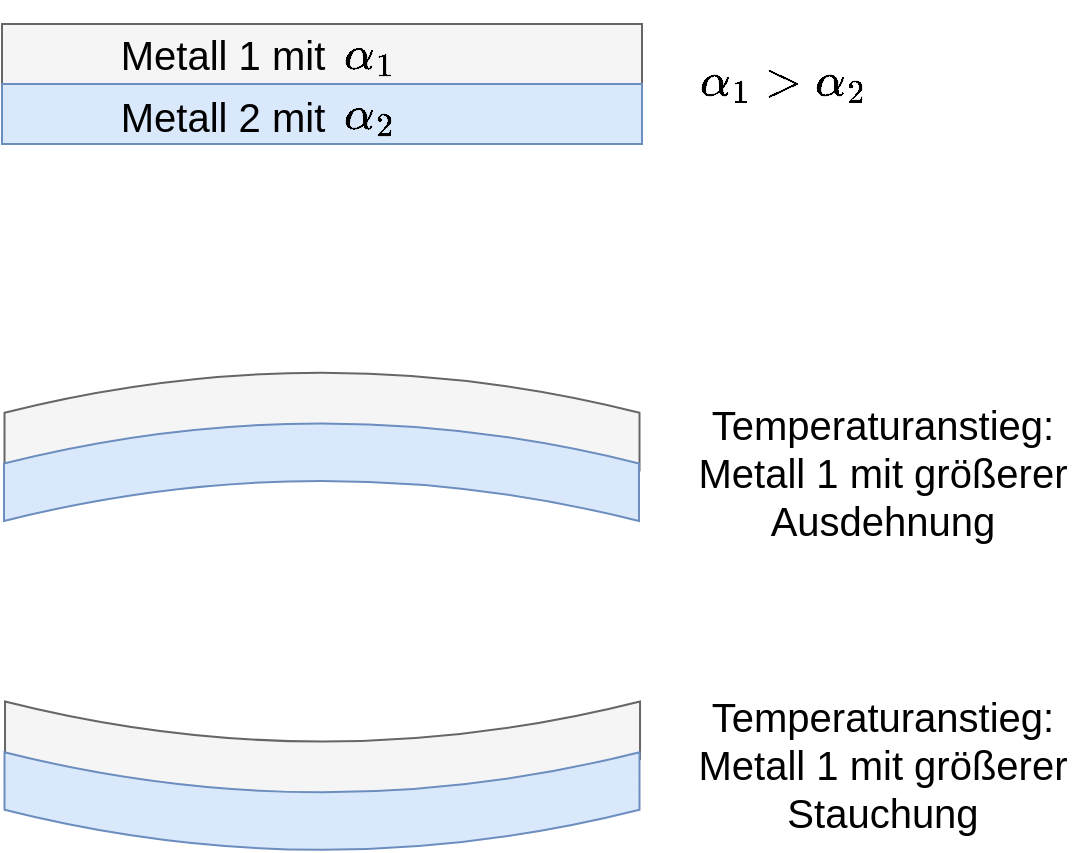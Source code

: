 <mxfile version="14.6.13" type="device"><diagram id="BEp9luS5T7U_K-QSk3To" name="Seite-1"><mxGraphModel dx="786" dy="513" grid="1" gridSize="10" guides="1" tooltips="1" connect="1" arrows="1" fold="1" page="1" pageScale="1" pageWidth="827" pageHeight="1169" math="1" shadow="0"><root><mxCell id="0"/><mxCell id="1" parent="0"/><mxCell id="2tpe2eZQc7uIO9oksgnH-1" value="" style="rounded=0;whiteSpace=wrap;html=1;fillColor=#f5f5f5;strokeColor=#666666;fontColor=#333333;" vertex="1" parent="1"><mxGeometry x="200" y="120" width="320" height="30" as="geometry"/></mxCell><mxCell id="2tpe2eZQc7uIO9oksgnH-2" value="" style="rounded=0;whiteSpace=wrap;html=1;fillColor=#dae8fc;strokeColor=#6c8ebf;" vertex="1" parent="1"><mxGeometry x="200" y="150" width="320" height="30" as="geometry"/></mxCell><mxCell id="2tpe2eZQc7uIO9oksgnH-3" value="Metall 1 mit" style="text;html=1;resizable=0;autosize=1;align=center;verticalAlign=middle;points=[];fillColor=none;strokeColor=none;rounded=0;fontSize=20;" vertex="1" parent="1"><mxGeometry x="250" y="120" width="120" height="30" as="geometry"/></mxCell><mxCell id="2tpe2eZQc7uIO9oksgnH-4" value="&amp;nbsp;$$\alpha_1$$" style="text;html=1;resizable=0;autosize=1;align=center;verticalAlign=middle;points=[];fillColor=none;strokeColor=none;rounded=0;fontSize=20;" vertex="1" parent="1"><mxGeometry x="313" y="108" width="140" height="30" as="geometry"/></mxCell><mxCell id="2tpe2eZQc7uIO9oksgnH-5" value="Metall 2 mit" style="text;html=1;resizable=0;autosize=1;align=center;verticalAlign=middle;points=[];fillColor=none;strokeColor=none;rounded=0;fontSize=20;" vertex="1" parent="1"><mxGeometry x="250" y="151" width="120" height="30" as="geometry"/></mxCell><mxCell id="2tpe2eZQc7uIO9oksgnH-6" value="&amp;nbsp;$$\alpha_2$$" style="text;html=1;resizable=0;autosize=1;align=center;verticalAlign=middle;points=[];fillColor=none;strokeColor=none;rounded=0;fontSize=20;" vertex="1" parent="1"><mxGeometry x="313" y="138" width="140" height="30" as="geometry"/></mxCell><mxCell id="2tpe2eZQc7uIO9oksgnH-7" value="&amp;nbsp;$$\alpha_1 &amp;gt; \alpha_2$$" style="text;html=1;resizable=0;autosize=1;align=center;verticalAlign=middle;points=[];fillColor=none;strokeColor=none;rounded=0;fontSize=20;" vertex="1" parent="1"><mxGeometry x="470" y="121" width="240" height="30" as="geometry"/></mxCell><mxCell id="2tpe2eZQc7uIO9oksgnH-10" value="" style="shape=dataStorage;whiteSpace=wrap;html=1;fixedSize=1;fontSize=20;rotation=90;fillColor=#f5f5f5;strokeColor=#666666;fontColor=#333333;flipV=1;" vertex="1" parent="1"><mxGeometry x="335.63" y="160" width="48.75" height="317.5" as="geometry"/></mxCell><mxCell id="2tpe2eZQc7uIO9oksgnH-11" value="" style="shape=dataStorage;whiteSpace=wrap;html=1;fixedSize=1;fontSize=20;rotation=90;fillColor=#dae8fc;strokeColor=#6c8ebf;flipV=1;" vertex="1" parent="1"><mxGeometry x="335.37" y="185.37" width="48.75" height="317.5" as="geometry"/></mxCell><mxCell id="2tpe2eZQc7uIO9oksgnH-12" value="" style="shape=dataStorage;whiteSpace=wrap;html=1;fixedSize=1;fontSize=20;rotation=90;fillColor=#f5f5f5;strokeColor=#666666;fontColor=#333333;flipV=1;flipH=1;" vertex="1" parent="1"><mxGeometry x="335.89" y="324.37" width="48.75" height="317.5" as="geometry"/></mxCell><mxCell id="2tpe2eZQc7uIO9oksgnH-13" value="" style="shape=dataStorage;whiteSpace=wrap;html=1;fixedSize=1;fontSize=20;rotation=90;fillColor=#dae8fc;strokeColor=#6c8ebf;flipV=1;flipH=1;" vertex="1" parent="1"><mxGeometry x="335.63" y="349.74" width="48.75" height="317.5" as="geometry"/></mxCell><mxCell id="2tpe2eZQc7uIO9oksgnH-14" value="Temperaturanstieg:&lt;br&gt;Metall 1 mit größerer &lt;br&gt;Ausdehnung" style="text;html=1;resizable=0;autosize=1;align=center;verticalAlign=middle;points=[];fillColor=none;strokeColor=none;rounded=0;fontSize=20;" vertex="1" parent="1"><mxGeometry x="540" y="304.12" width="200" height="80" as="geometry"/></mxCell><mxCell id="2tpe2eZQc7uIO9oksgnH-15" value="Temperaturanstieg:&lt;br&gt;Metall 1 mit größerer &lt;br&gt;Stauchung" style="text;html=1;resizable=0;autosize=1;align=center;verticalAlign=middle;points=[];fillColor=none;strokeColor=none;rounded=0;fontSize=20;" vertex="1" parent="1"><mxGeometry x="540" y="450" width="200" height="80" as="geometry"/></mxCell></root></mxGraphModel></diagram></mxfile>